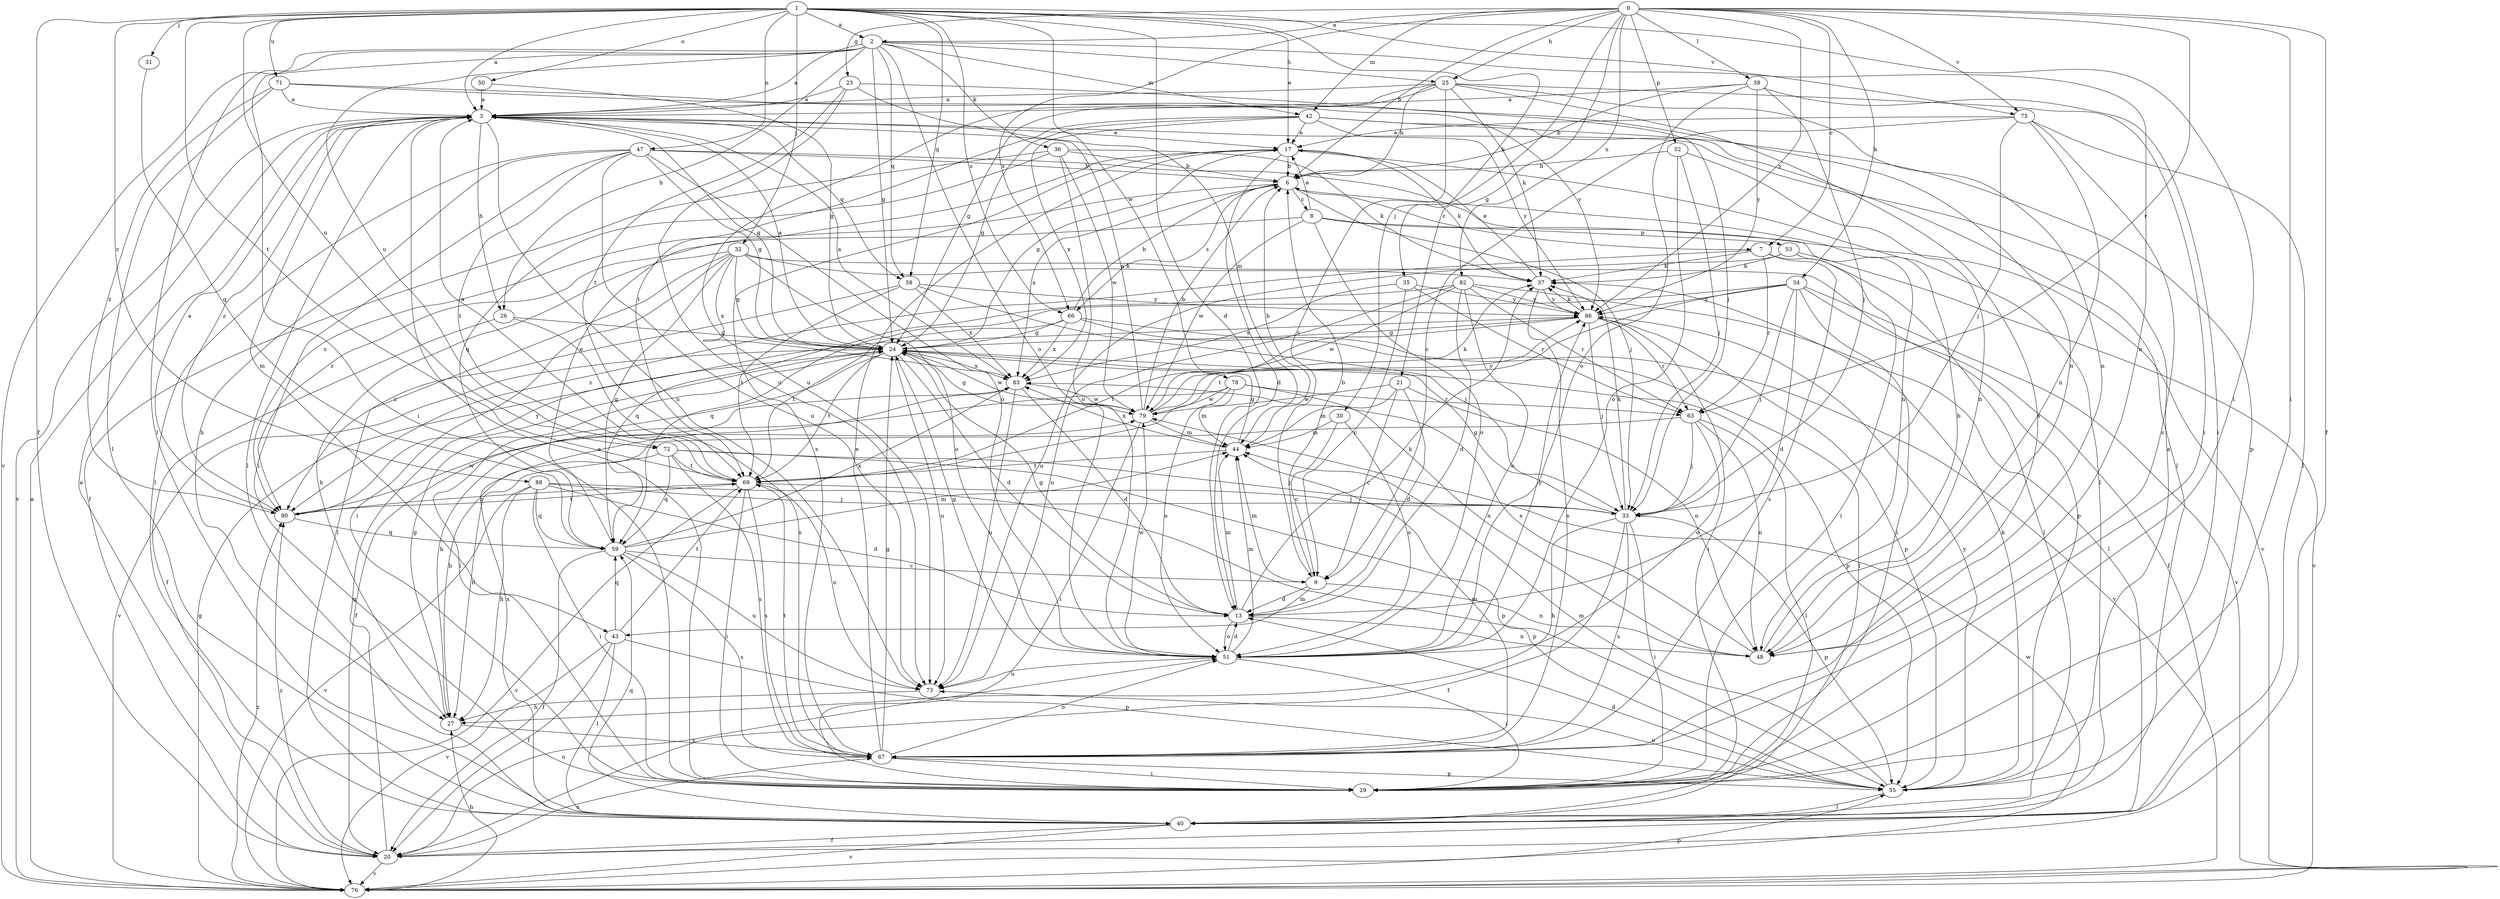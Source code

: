 strict digraph  {
0;
1;
2;
3;
6;
7;
8;
9;
13;
17;
20;
21;
23;
24;
25;
26;
27;
29;
30;
31;
32;
33;
34;
35;
36;
37;
38;
40;
42;
43;
44;
47;
48;
50;
51;
52;
53;
55;
58;
59;
63;
66;
67;
69;
71;
72;
73;
75;
76;
78;
79;
82;
83;
86;
88;
90;
0 -> 2  [label=a];
0 -> 6  [label=b];
0 -> 7  [label=c];
0 -> 20  [label=f];
0 -> 21  [label=g];
0 -> 23  [label=g];
0 -> 25  [label=h];
0 -> 29  [label=i];
0 -> 30  [label=j];
0 -> 34  [label=k];
0 -> 38  [label=l];
0 -> 42  [label=m];
0 -> 52  [label=p];
0 -> 63  [label=r];
0 -> 66  [label=s];
0 -> 75  [label=v];
0 -> 82  [label=x];
0 -> 86  [label=y];
1 -> 2  [label=a];
1 -> 3  [label=a];
1 -> 13  [label=d];
1 -> 17  [label=e];
1 -> 20  [label=f];
1 -> 29  [label=i];
1 -> 31  [label=j];
1 -> 32  [label=j];
1 -> 35  [label=k];
1 -> 47  [label=n];
1 -> 50  [label=o];
1 -> 58  [label=q];
1 -> 66  [label=s];
1 -> 69  [label=t];
1 -> 71  [label=u];
1 -> 72  [label=u];
1 -> 75  [label=v];
1 -> 78  [label=w];
1 -> 88  [label=z];
2 -> 3  [label=a];
2 -> 24  [label=g];
2 -> 25  [label=h];
2 -> 26  [label=h];
2 -> 29  [label=i];
2 -> 36  [label=k];
2 -> 40  [label=l];
2 -> 42  [label=m];
2 -> 48  [label=n];
2 -> 51  [label=o];
2 -> 58  [label=q];
2 -> 72  [label=u];
2 -> 76  [label=v];
3 -> 17  [label=e];
3 -> 24  [label=g];
3 -> 26  [label=h];
3 -> 40  [label=l];
3 -> 43  [label=m];
3 -> 58  [label=q];
3 -> 73  [label=u];
3 -> 76  [label=v];
3 -> 90  [label=z];
6 -> 7  [label=c];
6 -> 8  [label=c];
6 -> 33  [label=j];
6 -> 66  [label=s];
6 -> 83  [label=x];
6 -> 90  [label=z];
7 -> 37  [label=k];
7 -> 40  [label=l];
7 -> 63  [label=r];
7 -> 67  [label=s];
7 -> 90  [label=z];
8 -> 17  [label=e];
8 -> 51  [label=o];
8 -> 53  [label=p];
8 -> 76  [label=v];
8 -> 79  [label=w];
8 -> 90  [label=z];
9 -> 6  [label=b];
9 -> 13  [label=d];
9 -> 43  [label=m];
9 -> 44  [label=m];
9 -> 48  [label=n];
13 -> 24  [label=g];
13 -> 37  [label=k];
13 -> 44  [label=m];
13 -> 48  [label=n];
13 -> 51  [label=o];
17 -> 6  [label=b];
17 -> 13  [label=d];
17 -> 24  [label=g];
17 -> 37  [label=k];
17 -> 40  [label=l];
17 -> 67  [label=s];
20 -> 3  [label=a];
20 -> 24  [label=g];
20 -> 51  [label=o];
20 -> 67  [label=s];
20 -> 76  [label=v];
20 -> 90  [label=z];
21 -> 9  [label=c];
21 -> 13  [label=d];
21 -> 44  [label=m];
21 -> 48  [label=n];
21 -> 79  [label=w];
23 -> 3  [label=a];
23 -> 33  [label=j];
23 -> 44  [label=m];
23 -> 69  [label=t];
23 -> 73  [label=u];
24 -> 3  [label=a];
24 -> 13  [label=d];
24 -> 29  [label=i];
24 -> 55  [label=p];
24 -> 69  [label=t];
24 -> 73  [label=u];
24 -> 76  [label=v];
24 -> 79  [label=w];
24 -> 83  [label=x];
25 -> 3  [label=a];
25 -> 6  [label=b];
25 -> 9  [label=c];
25 -> 24  [label=g];
25 -> 29  [label=i];
25 -> 37  [label=k];
25 -> 48  [label=n];
25 -> 67  [label=s];
25 -> 73  [label=u];
26 -> 20  [label=f];
26 -> 24  [label=g];
26 -> 67  [label=s];
27 -> 24  [label=g];
27 -> 67  [label=s];
29 -> 3  [label=a];
30 -> 9  [label=c];
30 -> 44  [label=m];
30 -> 51  [label=o];
31 -> 59  [label=q];
32 -> 24  [label=g];
32 -> 27  [label=h];
32 -> 29  [label=i];
32 -> 37  [label=k];
32 -> 40  [label=l];
32 -> 51  [label=o];
32 -> 55  [label=p];
32 -> 59  [label=q];
32 -> 83  [label=x];
33 -> 20  [label=f];
33 -> 24  [label=g];
33 -> 27  [label=h];
33 -> 29  [label=i];
33 -> 37  [label=k];
33 -> 55  [label=p];
33 -> 67  [label=s];
34 -> 13  [label=d];
34 -> 20  [label=f];
34 -> 29  [label=i];
34 -> 33  [label=j];
34 -> 59  [label=q];
34 -> 69  [label=t];
34 -> 76  [label=v];
34 -> 86  [label=y];
35 -> 9  [label=c];
35 -> 63  [label=r];
35 -> 83  [label=x];
35 -> 86  [label=y];
36 -> 6  [label=b];
36 -> 20  [label=f];
36 -> 37  [label=k];
36 -> 51  [label=o];
36 -> 59  [label=q];
36 -> 79  [label=w];
37 -> 17  [label=e];
37 -> 67  [label=s];
37 -> 86  [label=y];
38 -> 3  [label=a];
38 -> 6  [label=b];
38 -> 29  [label=i];
38 -> 33  [label=j];
38 -> 51  [label=o];
38 -> 86  [label=y];
40 -> 20  [label=f];
40 -> 59  [label=q];
40 -> 76  [label=v];
40 -> 83  [label=x];
42 -> 17  [label=e];
42 -> 24  [label=g];
42 -> 40  [label=l];
42 -> 55  [label=p];
42 -> 69  [label=t];
42 -> 83  [label=x];
42 -> 86  [label=y];
43 -> 20  [label=f];
43 -> 40  [label=l];
43 -> 55  [label=p];
43 -> 59  [label=q];
43 -> 69  [label=t];
43 -> 76  [label=v];
44 -> 6  [label=b];
44 -> 24  [label=g];
44 -> 69  [label=t];
44 -> 83  [label=x];
47 -> 6  [label=b];
47 -> 24  [label=g];
47 -> 27  [label=h];
47 -> 29  [label=i];
47 -> 40  [label=l];
47 -> 48  [label=n];
47 -> 51  [label=o];
47 -> 69  [label=t];
47 -> 73  [label=u];
48 -> 6  [label=b];
48 -> 83  [label=x];
50 -> 3  [label=a];
50 -> 24  [label=g];
51 -> 13  [label=d];
51 -> 24  [label=g];
51 -> 29  [label=i];
51 -> 44  [label=m];
51 -> 73  [label=u];
51 -> 79  [label=w];
51 -> 86  [label=y];
52 -> 6  [label=b];
52 -> 33  [label=j];
52 -> 48  [label=n];
52 -> 51  [label=o];
53 -> 29  [label=i];
53 -> 37  [label=k];
53 -> 73  [label=u];
53 -> 76  [label=v];
55 -> 3  [label=a];
55 -> 13  [label=d];
55 -> 37  [label=k];
55 -> 40  [label=l];
55 -> 44  [label=m];
55 -> 73  [label=u];
55 -> 86  [label=y];
58 -> 33  [label=j];
58 -> 69  [label=t];
58 -> 83  [label=x];
58 -> 86  [label=y];
58 -> 90  [label=z];
59 -> 9  [label=c];
59 -> 17  [label=e];
59 -> 20  [label=f];
59 -> 44  [label=m];
59 -> 67  [label=s];
59 -> 73  [label=u];
59 -> 83  [label=x];
63 -> 27  [label=h];
63 -> 33  [label=j];
63 -> 40  [label=l];
63 -> 48  [label=n];
63 -> 51  [label=o];
66 -> 6  [label=b];
66 -> 24  [label=g];
66 -> 40  [label=l];
66 -> 69  [label=t];
66 -> 76  [label=v];
66 -> 83  [label=x];
67 -> 17  [label=e];
67 -> 24  [label=g];
67 -> 29  [label=i];
67 -> 44  [label=m];
67 -> 51  [label=o];
67 -> 55  [label=p];
67 -> 69  [label=t];
69 -> 3  [label=a];
69 -> 29  [label=i];
69 -> 33  [label=j];
69 -> 67  [label=s];
69 -> 73  [label=u];
69 -> 76  [label=v];
69 -> 90  [label=z];
71 -> 3  [label=a];
71 -> 40  [label=l];
71 -> 48  [label=n];
71 -> 86  [label=y];
71 -> 90  [label=z];
72 -> 27  [label=h];
72 -> 33  [label=j];
72 -> 55  [label=p];
72 -> 59  [label=q];
72 -> 67  [label=s];
72 -> 69  [label=t];
73 -> 27  [label=h];
75 -> 9  [label=c];
75 -> 17  [label=e];
75 -> 33  [label=j];
75 -> 40  [label=l];
75 -> 48  [label=n];
75 -> 67  [label=s];
76 -> 3  [label=a];
76 -> 24  [label=g];
76 -> 27  [label=h];
76 -> 55  [label=p];
76 -> 79  [label=w];
76 -> 90  [label=z];
78 -> 20  [label=f];
78 -> 44  [label=m];
78 -> 48  [label=n];
78 -> 51  [label=o];
78 -> 63  [label=r];
78 -> 79  [label=w];
79 -> 3  [label=a];
79 -> 6  [label=b];
79 -> 24  [label=g];
79 -> 29  [label=i];
79 -> 37  [label=k];
79 -> 44  [label=m];
79 -> 86  [label=y];
82 -> 13  [label=d];
82 -> 40  [label=l];
82 -> 51  [label=o];
82 -> 59  [label=q];
82 -> 63  [label=r];
82 -> 73  [label=u];
82 -> 79  [label=w];
82 -> 86  [label=y];
83 -> 3  [label=a];
83 -> 13  [label=d];
83 -> 27  [label=h];
83 -> 73  [label=u];
83 -> 79  [label=w];
86 -> 24  [label=g];
86 -> 29  [label=i];
86 -> 33  [label=j];
86 -> 37  [label=k];
86 -> 55  [label=p];
86 -> 63  [label=r];
86 -> 69  [label=t];
88 -> 13  [label=d];
88 -> 27  [label=h];
88 -> 29  [label=i];
88 -> 33  [label=j];
88 -> 55  [label=p];
88 -> 59  [label=q];
88 -> 76  [label=v];
90 -> 3  [label=a];
90 -> 59  [label=q];
90 -> 69  [label=t];
90 -> 79  [label=w];
90 -> 86  [label=y];
}
